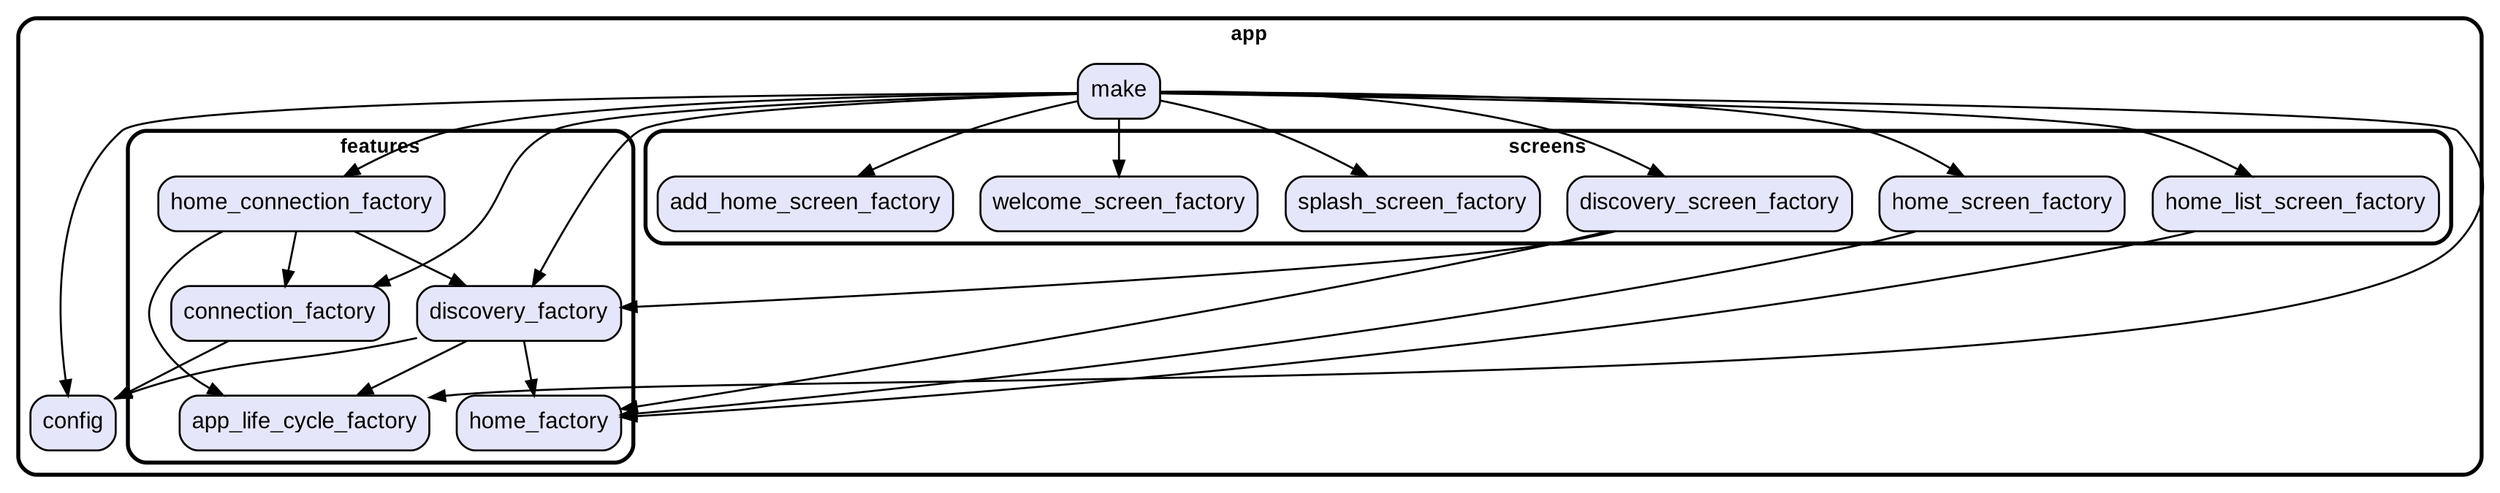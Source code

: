 digraph "" {
  graph [style=rounded fontname="Arial Black" fontsize=13 penwidth=2.6];
  node [shape=rect style="filled,rounded" fontname=Arial fontsize=15 fillcolor=Lavender penwidth=1.3];
  edge [penwidth=1.3];
  "/config.dart" [label="config"];
  "/features/app_life_cycle_factory.dart" [label="app_life_cycle_factory"];
  "/features/connection_factory.dart" [label="connection_factory"];
  "/features/discovery_factory.dart" [label="discovery_factory"];
  "/features/home_connection_factory.dart" [label="home_connection_factory"];
  "/features/home_factory.dart" [label="home_factory"];
  "/make.dart" [label="make"];
  "/screens/add_home_screen_factory.dart" [label="add_home_screen_factory"];
  "/screens/discovery_screen_factory.dart" [label="discovery_screen_factory"];
  "/screens/home_list_screen_factory.dart" [label="home_list_screen_factory"];
  "/screens/home_screen_factory.dart" [label="home_screen_factory"];
  "/screens/splash_screen_factory.dart" [label="splash_screen_factory"];
  "/screens/welcome_screen_factory.dart" [label="welcome_screen_factory"];
  subgraph "cluster~" {
    label="app";
    "/config.dart";
    "/make.dart";
    subgraph "cluster~/features" {
      label="features";
      "/features/app_life_cycle_factory.dart";
      "/features/connection_factory.dart";
      "/features/discovery_factory.dart";
      "/features/home_connection_factory.dart";
      "/features/home_factory.dart";
    }
    subgraph "cluster~/screens" {
      label="screens";
      "/screens/add_home_screen_factory.dart";
      "/screens/discovery_screen_factory.dart";
      "/screens/home_list_screen_factory.dart";
      "/screens/home_screen_factory.dart";
      "/screens/splash_screen_factory.dart";
      "/screens/welcome_screen_factory.dart";
    }
  }
  "/features/connection_factory.dart" -> "/config.dart";
  "/features/discovery_factory.dart" -> "/config.dart";
  "/features/discovery_factory.dart" -> "/features/app_life_cycle_factory.dart";
  "/features/discovery_factory.dart" -> "/features/home_factory.dart";
  "/features/home_connection_factory.dart" -> "/features/app_life_cycle_factory.dart";
  "/features/home_connection_factory.dart" -> "/features/connection_factory.dart";
  "/features/home_connection_factory.dart" -> "/features/discovery_factory.dart";
  "/make.dart" -> "/config.dart";
  "/make.dart" -> "/features/app_life_cycle_factory.dart";
  "/make.dart" -> "/features/connection_factory.dart";
  "/make.dart" -> "/features/discovery_factory.dart";
  "/make.dart" -> "/features/home_connection_factory.dart";
  "/make.dart" -> "/screens/add_home_screen_factory.dart";
  "/make.dart" -> "/screens/discovery_screen_factory.dart";
  "/make.dart" -> "/screens/home_list_screen_factory.dart";
  "/make.dart" -> "/screens/home_screen_factory.dart";
  "/make.dart" -> "/screens/splash_screen_factory.dart";
  "/make.dart" -> "/screens/welcome_screen_factory.dart";
  "/screens/discovery_screen_factory.dart" -> "/features/discovery_factory.dart";
  "/screens/discovery_screen_factory.dart" -> "/features/home_factory.dart";
  "/screens/home_list_screen_factory.dart" -> "/features/home_factory.dart";
  "/screens/home_screen_factory.dart" -> "/features/home_factory.dart";
}
